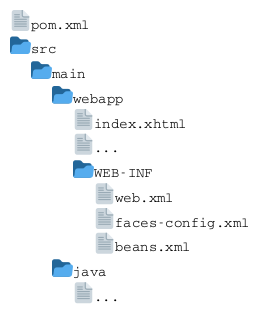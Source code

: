@startfiles

' Enterprise JSF project.
'
' Copyright 2024 e-Contract.be BV. All rights reserved.
' e-Contract.be BV proprietary/confidential. Use is subject to license terms.

/pom.xml
/src/main/webapp/index.xhtml
/src/main/webapp/...
/src/main/webapp/WEB-INF/web.xml
/src/main/webapp/WEB-INF/faces-config.xml
/src/main/webapp/WEB-INF/beans.xml
/src/main/java/...

@endfiles
